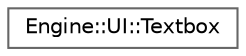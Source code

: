 digraph "Graphical Class Hierarchy"
{
 // LATEX_PDF_SIZE
  bgcolor="transparent";
  edge [fontname=Helvetica,fontsize=10,labelfontname=Helvetica,labelfontsize=10];
  node [fontname=Helvetica,fontsize=10,shape=box,height=0.2,width=0.4];
  rankdir="LR";
  Node0 [label="Engine::UI::Textbox",height=0.2,width=0.4,color="grey40", fillcolor="white", style="filled",URL="$class_engine_1_1_u_i_1_1_textbox.html",tooltip="A box with a text on it."];
}
